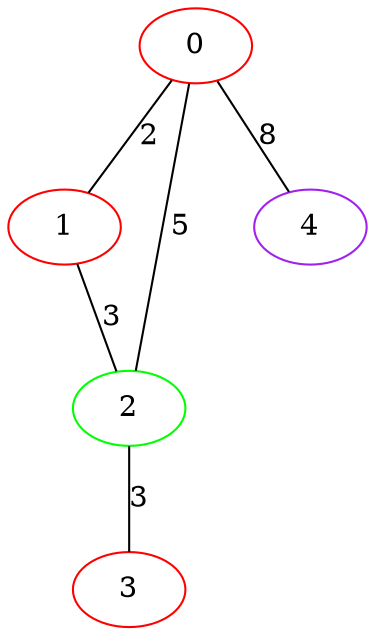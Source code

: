graph "" {
0 [color=red, weight=1];
1 [color=red, weight=1];
2 [color=green, weight=2];
3 [color=red, weight=1];
4 [color=purple, weight=4];
0 -- 1  [key=0, label=2];
0 -- 2  [key=0, label=5];
0 -- 4  [key=0, label=8];
1 -- 2  [key=0, label=3];
2 -- 3  [key=0, label=3];
}
